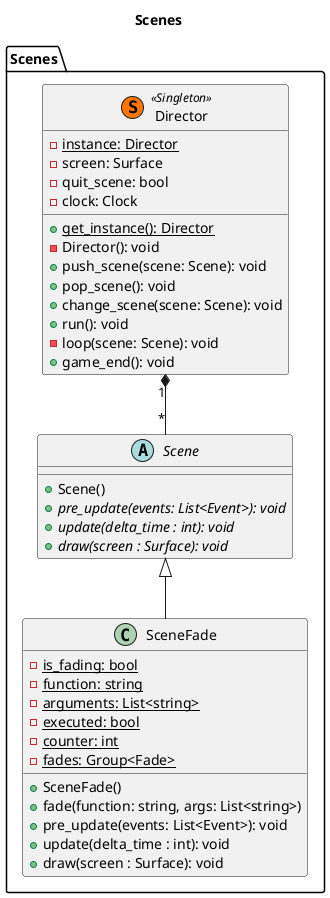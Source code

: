@startuml

title Scenes

package Scenes {
    class Director << (S,#FF7700) Singleton >> {
        - {static} instance: Director
        - screen: Surface
        - quit_scene: bool
        - clock: Clock
        + {static} get_instance(): Director
        - Director(): void
        + push_scene(scene: Scene): void
        + pop_scene(): void
        + change_scene(scene: Scene): void
        + run(): void
        - loop(scene: Scene): void
        + game_end(): void
    }

    abstract class Scene {
        + Scene()
        + {abstract} pre_update(events: List<Event>): void
        + {abstract} update(delta_time : int): void 
        + {abstract} draw(screen : Surface): void
    }
    Director "1" *-- "*" Scene
    
    class SceneFade {
        - {static} is_fading: bool
        - {static} function: string
        - {static} arguments: List<string>
        - {static} executed: bool
        - {static} counter: int
        - {static} fades: Group<Fade>
        + SceneFade()
        + fade(function: string, args: List<string>)
        + pre_update(events: List<Event>): void
        + update(delta_time : int): void 
        + draw(screen : Surface): void
    }
    Scene <|-- SceneFade
}

@enduml